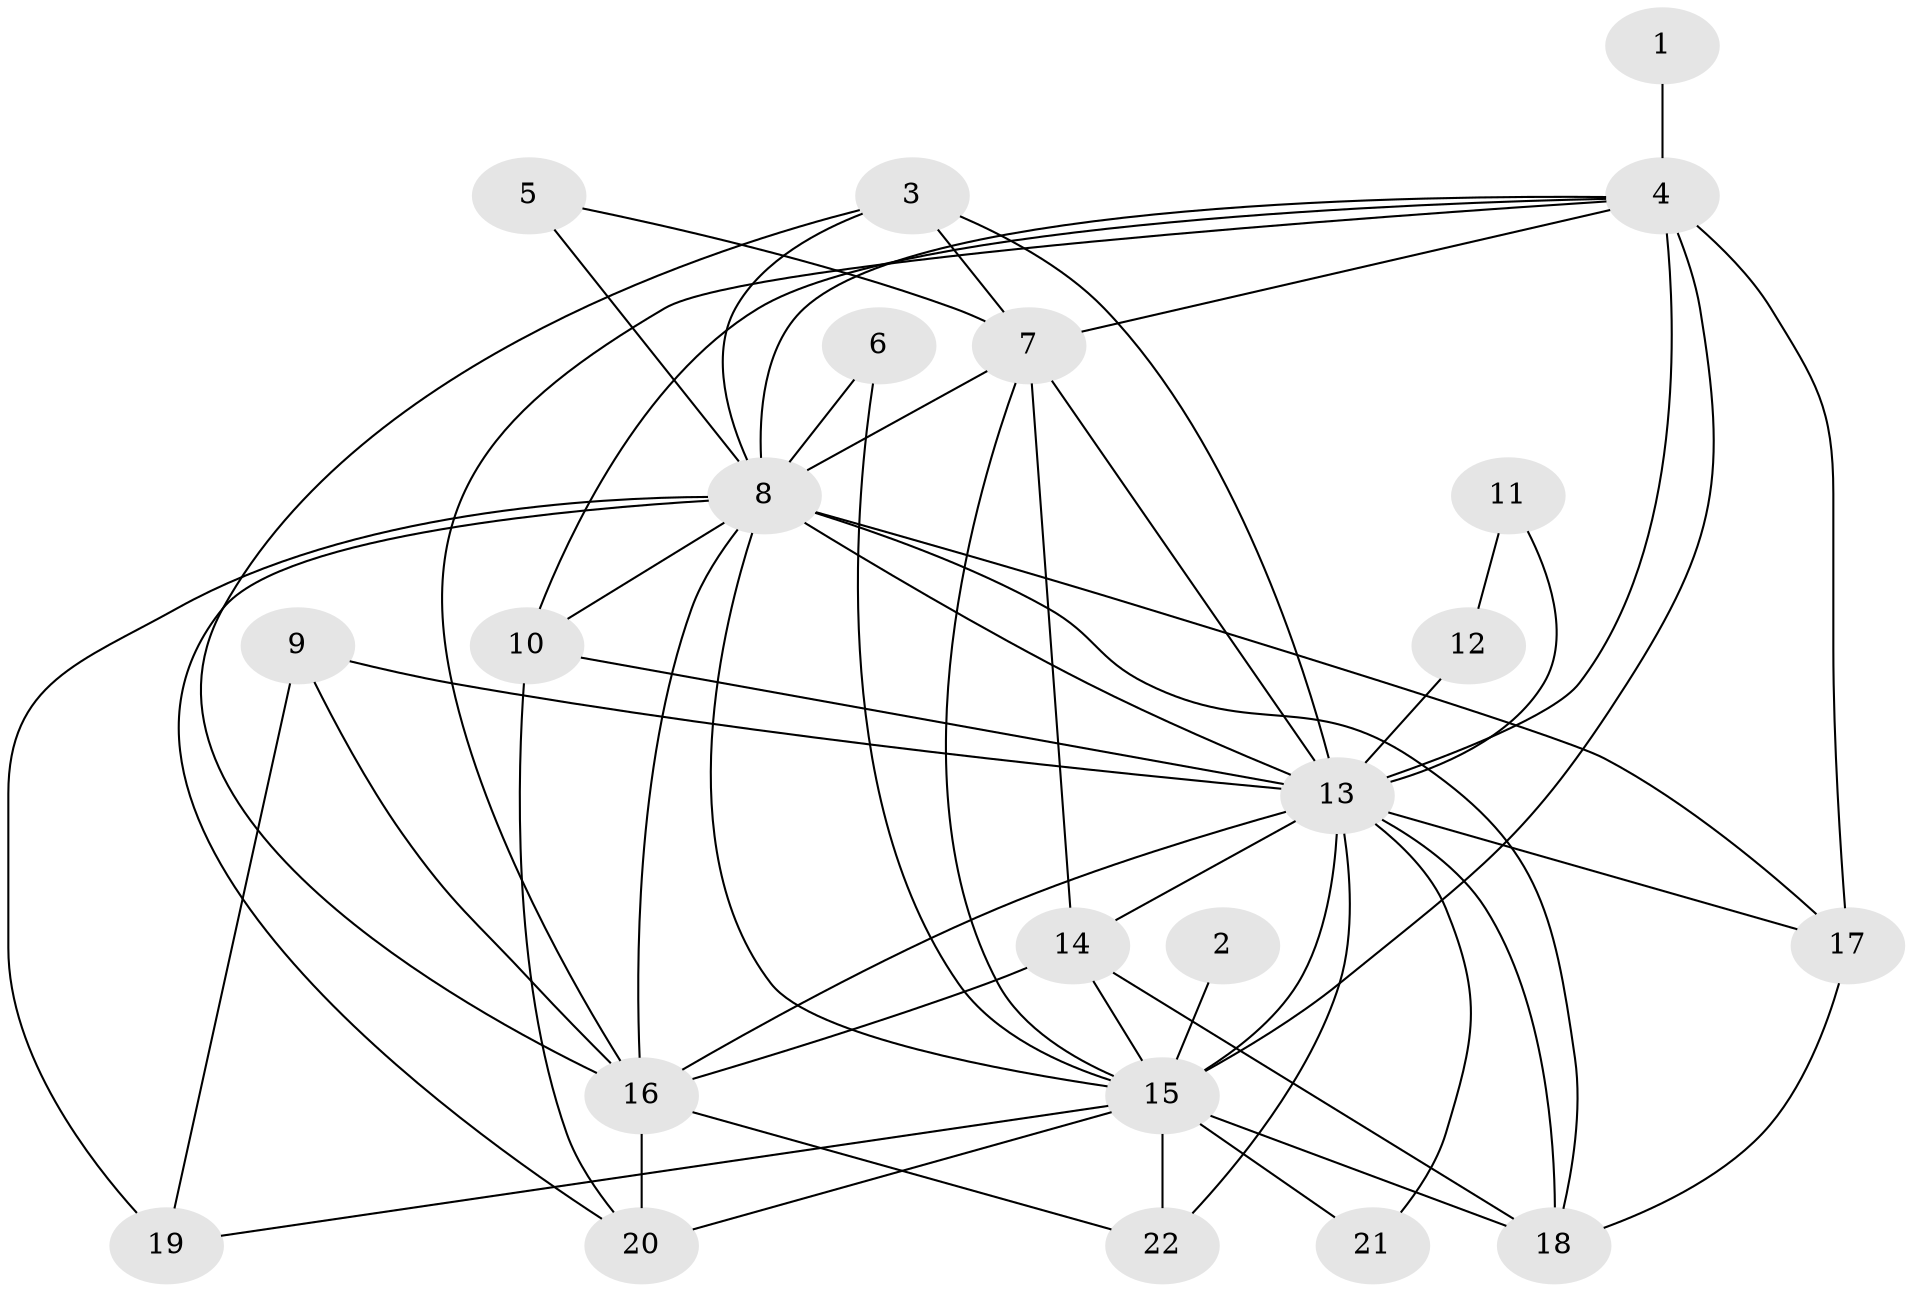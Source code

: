 // original degree distribution, {17: 0.028169014084507043, 14: 0.014084507042253521, 13: 0.014084507042253521, 25: 0.014084507042253521, 15: 0.014084507042253521, 16: 0.014084507042253521, 22: 0.014084507042253521, 19: 0.014084507042253521, 11: 0.014084507042253521, 2: 0.5774647887323944, 6: 0.028169014084507043, 3: 0.1267605633802817, 4: 0.08450704225352113, 10: 0.014084507042253521, 5: 0.028169014084507043}
// Generated by graph-tools (version 1.1) at 2025/36/03/04/25 23:36:30]
// undirected, 22 vertices, 55 edges
graph export_dot {
  node [color=gray90,style=filled];
  1;
  2;
  3;
  4;
  5;
  6;
  7;
  8;
  9;
  10;
  11;
  12;
  13;
  14;
  15;
  16;
  17;
  18;
  19;
  20;
  21;
  22;
  1 -- 4 [weight=1.0];
  2 -- 15 [weight=1.0];
  3 -- 7 [weight=1.0];
  3 -- 8 [weight=1.0];
  3 -- 13 [weight=1.0];
  3 -- 16 [weight=1.0];
  4 -- 7 [weight=2.0];
  4 -- 8 [weight=3.0];
  4 -- 10 [weight=1.0];
  4 -- 13 [weight=4.0];
  4 -- 15 [weight=3.0];
  4 -- 16 [weight=1.0];
  4 -- 17 [weight=1.0];
  5 -- 7 [weight=1.0];
  5 -- 8 [weight=1.0];
  6 -- 8 [weight=2.0];
  6 -- 15 [weight=1.0];
  7 -- 8 [weight=5.0];
  7 -- 13 [weight=7.0];
  7 -- 14 [weight=2.0];
  7 -- 15 [weight=5.0];
  8 -- 10 [weight=2.0];
  8 -- 13 [weight=8.0];
  8 -- 15 [weight=4.0];
  8 -- 16 [weight=2.0];
  8 -- 17 [weight=1.0];
  8 -- 18 [weight=2.0];
  8 -- 19 [weight=2.0];
  8 -- 20 [weight=1.0];
  9 -- 13 [weight=2.0];
  9 -- 16 [weight=1.0];
  9 -- 19 [weight=1.0];
  10 -- 13 [weight=1.0];
  10 -- 20 [weight=1.0];
  11 -- 12 [weight=1.0];
  11 -- 13 [weight=1.0];
  12 -- 13 [weight=4.0];
  13 -- 14 [weight=1.0];
  13 -- 15 [weight=7.0];
  13 -- 16 [weight=1.0];
  13 -- 17 [weight=1.0];
  13 -- 18 [weight=1.0];
  13 -- 21 [weight=1.0];
  13 -- 22 [weight=1.0];
  14 -- 15 [weight=2.0];
  14 -- 16 [weight=1.0];
  14 -- 18 [weight=1.0];
  15 -- 18 [weight=3.0];
  15 -- 19 [weight=2.0];
  15 -- 20 [weight=1.0];
  15 -- 21 [weight=1.0];
  15 -- 22 [weight=1.0];
  16 -- 20 [weight=2.0];
  16 -- 22 [weight=1.0];
  17 -- 18 [weight=1.0];
}
